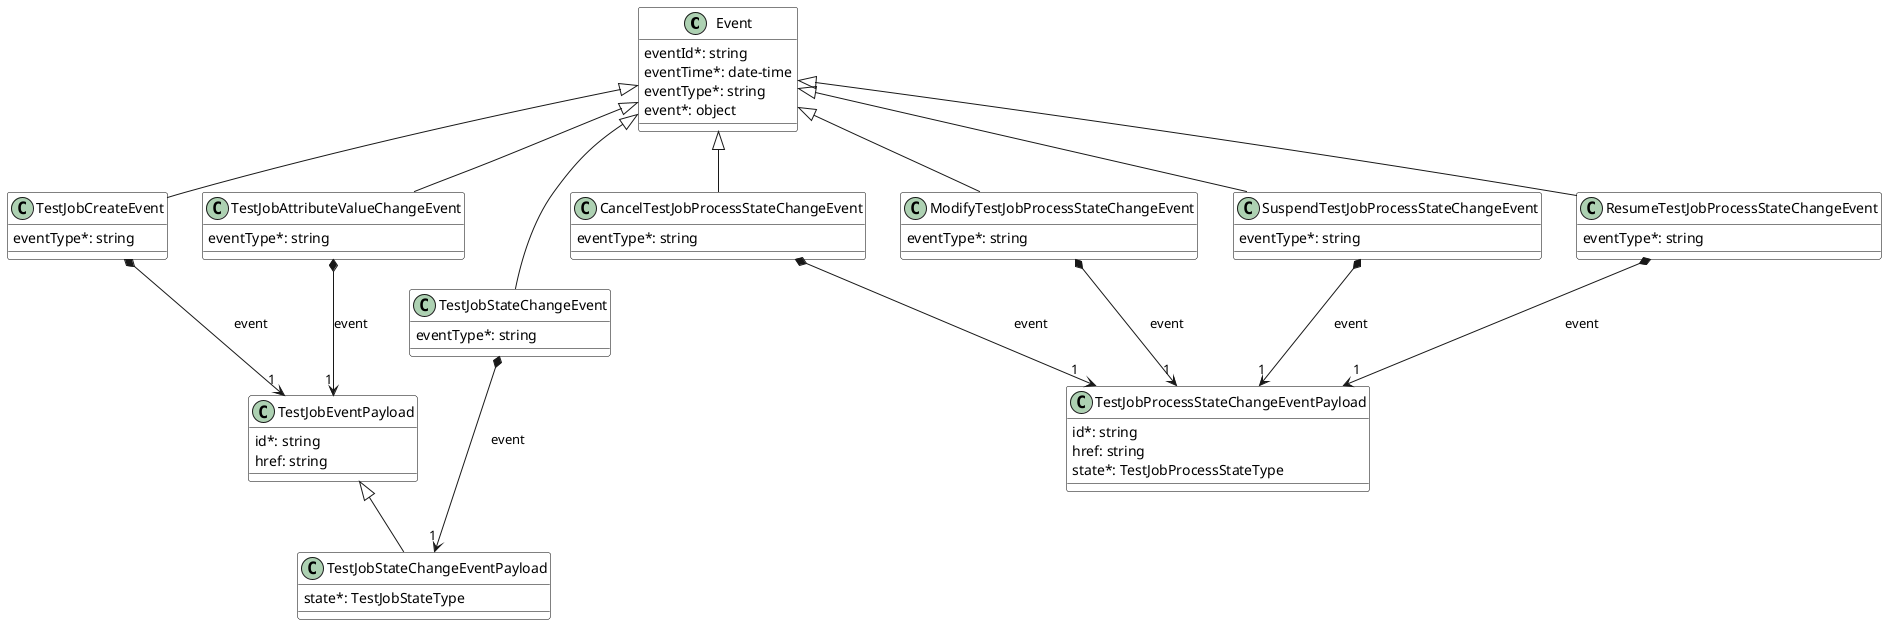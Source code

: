 @startuml testJobNotificationDataModel

skinparam {
    ClassBackgroundColor White
    ClassBorderColor Black
}

class Event {

    eventId*: string
    eventTime*: date-time
    eventType*: string
    event*: object
}



class TestJobCreateEvent {

    eventType*: string
}
Event <|-- TestJobCreateEvent

TestJobCreateEvent *-->"1" TestJobEventPayload : event


class TestJobAttributeValueChangeEvent {

    eventType*: string
}
Event <|-- TestJobAttributeValueChangeEvent

TestJobAttributeValueChangeEvent *-->"1" TestJobEventPayload : event


class TestJobStateChangeEvent {

    eventType*: string
}
Event <|-- TestJobStateChangeEvent

TestJobStateChangeEvent *-->"1" TestJobStateChangeEventPayload : event


class TestJobEventPayload {

    id*: string
    href: string
}



class TestJobStateChangeEventPayload {
    state*: TestJobStateType
}
TestJobEventPayload <|-- TestJobStateChangeEventPayload


class CancelTestJobProcessStateChangeEvent {

    eventType*: string
}
Event <|-- CancelTestJobProcessStateChangeEvent

CancelTestJobProcessStateChangeEvent *-->"1" TestJobProcessStateChangeEventPayload : event


class ModifyTestJobProcessStateChangeEvent {

    eventType*: string
}
Event <|-- ModifyTestJobProcessStateChangeEvent

ModifyTestJobProcessStateChangeEvent *-->"1" TestJobProcessStateChangeEventPayload : event


class SuspendTestJobProcessStateChangeEvent {

    eventType*: string
}
Event <|-- SuspendTestJobProcessStateChangeEvent

SuspendTestJobProcessStateChangeEvent *-->"1" TestJobProcessStateChangeEventPayload : event


class ResumeTestJobProcessStateChangeEvent {

    eventType*: string
}
Event <|-- ResumeTestJobProcessStateChangeEvent

ResumeTestJobProcessStateChangeEvent *-->"1" TestJobProcessStateChangeEventPayload : event


class TestJobProcessStateChangeEventPayload {

    id*: string
    href: string
    state*: TestJobProcessStateType
}


@enduml
